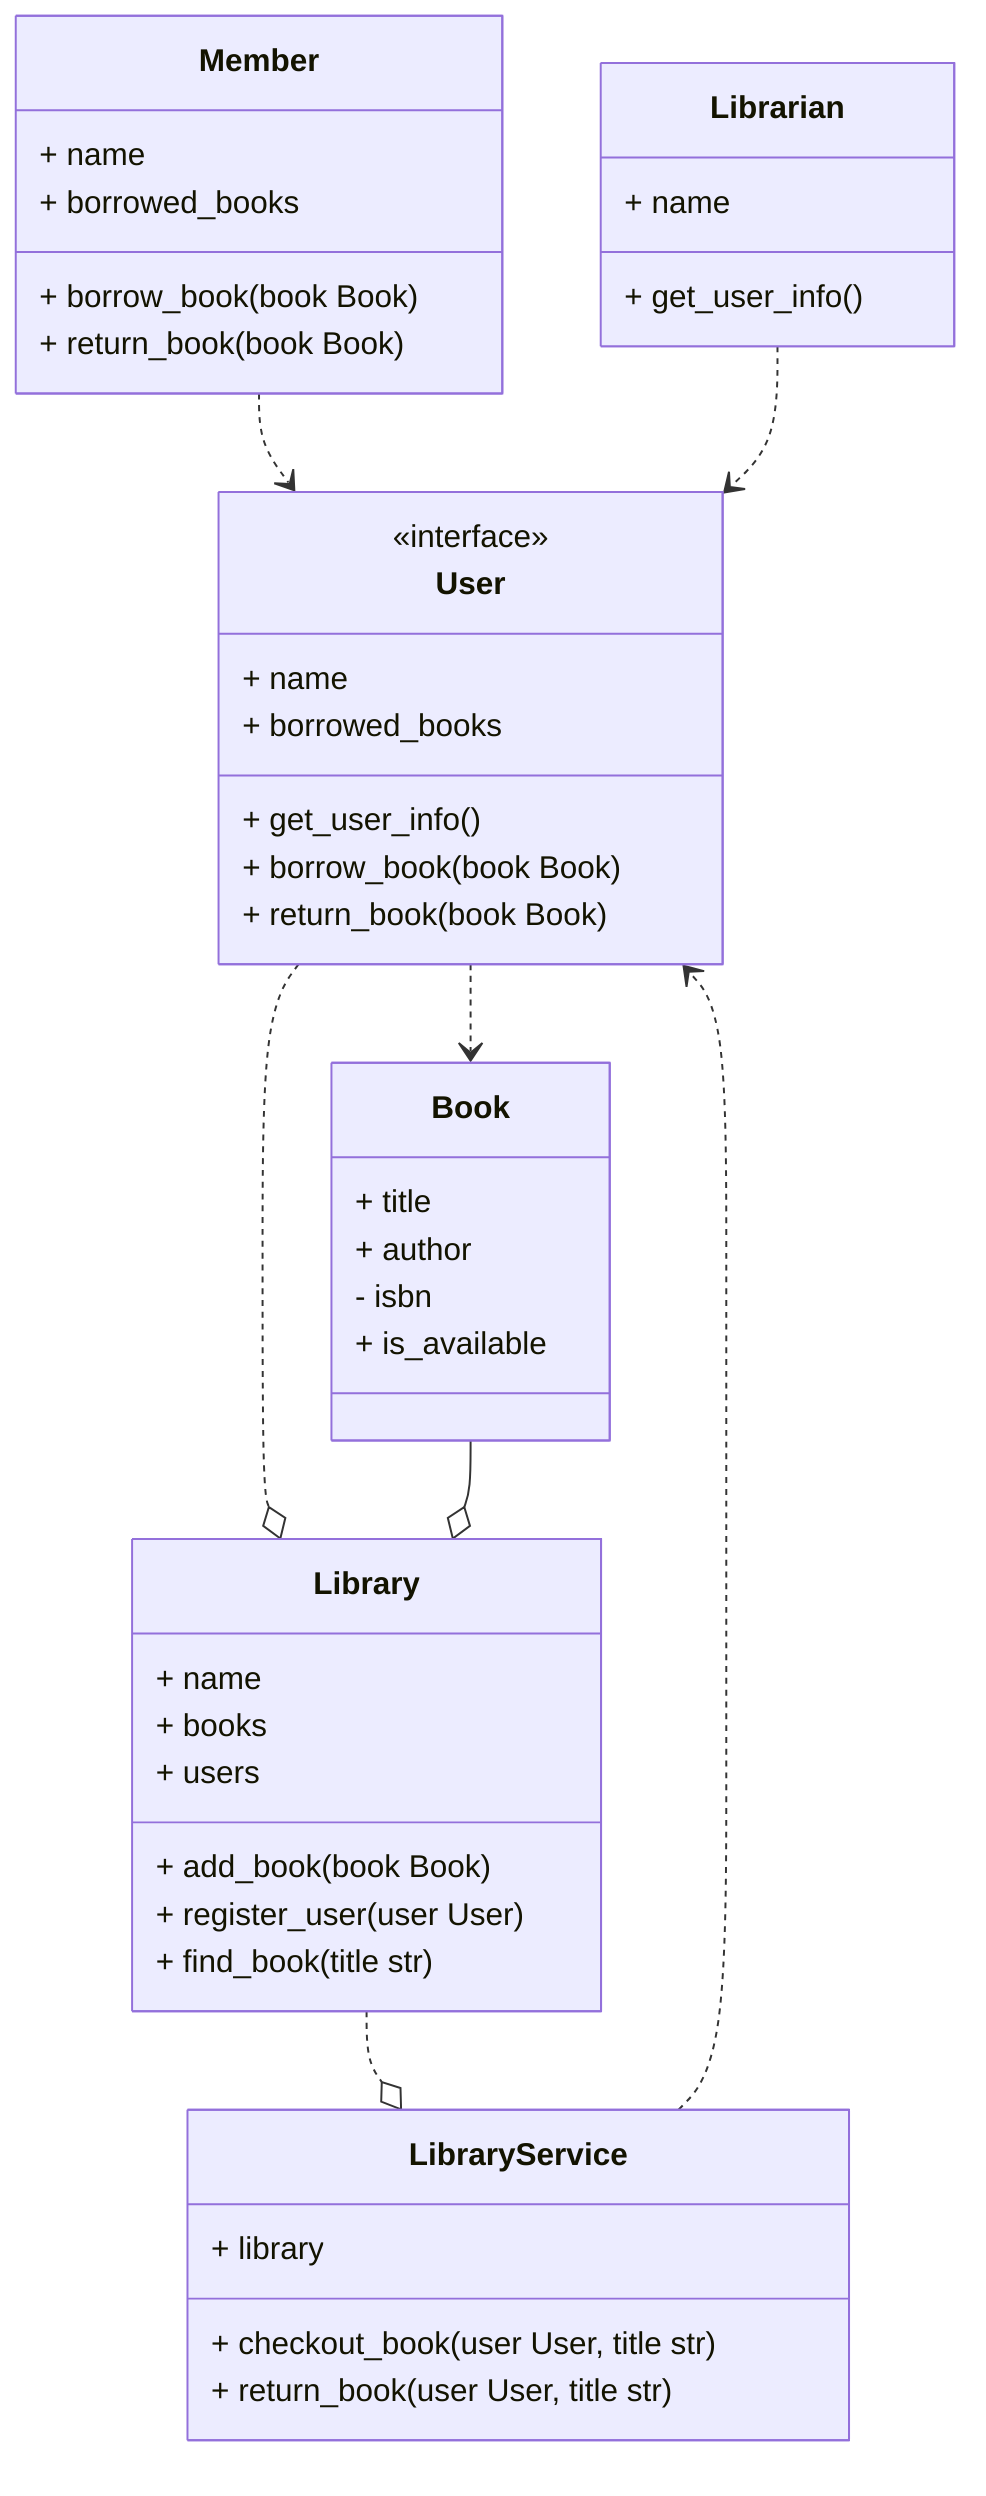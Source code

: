 classDiagram
    %% direction LR
    class User
    <<interface>> User
        User: + name
        User: + borrowed_books

        User: + get_user_info()
        User: + borrow_book(book Book)
        User: + return_book(book Book)
    
    class Member
        Member: + name
        Member: + borrowed_books

        Member: + borrow_book(book Book)
        Member: + return_book(book Book)
    
    class Librarian
        Librarian: + name
        Librarian: + get_user_info()
    
    class Library
        Library: + name
        Library: + books
        Library: + users

        Library: + add_book(book Book)
        Library: + register_user(user User)
        Library: + find_book(title str)

    class LibraryService
        LibraryService: + library
        LibraryService: + checkout_book(user User, title str)
        LibraryService: + return_book(user User, title str)

    class Book
        Book: + title
        Book: + author
        Book: - isbn
        Book: + is_available
    
    Member ..> User

    Librarian ..> User

    User ..> Book
    User ..o Library

    Book --o Library

    Library ..o LibraryService
    LibraryService ..> User